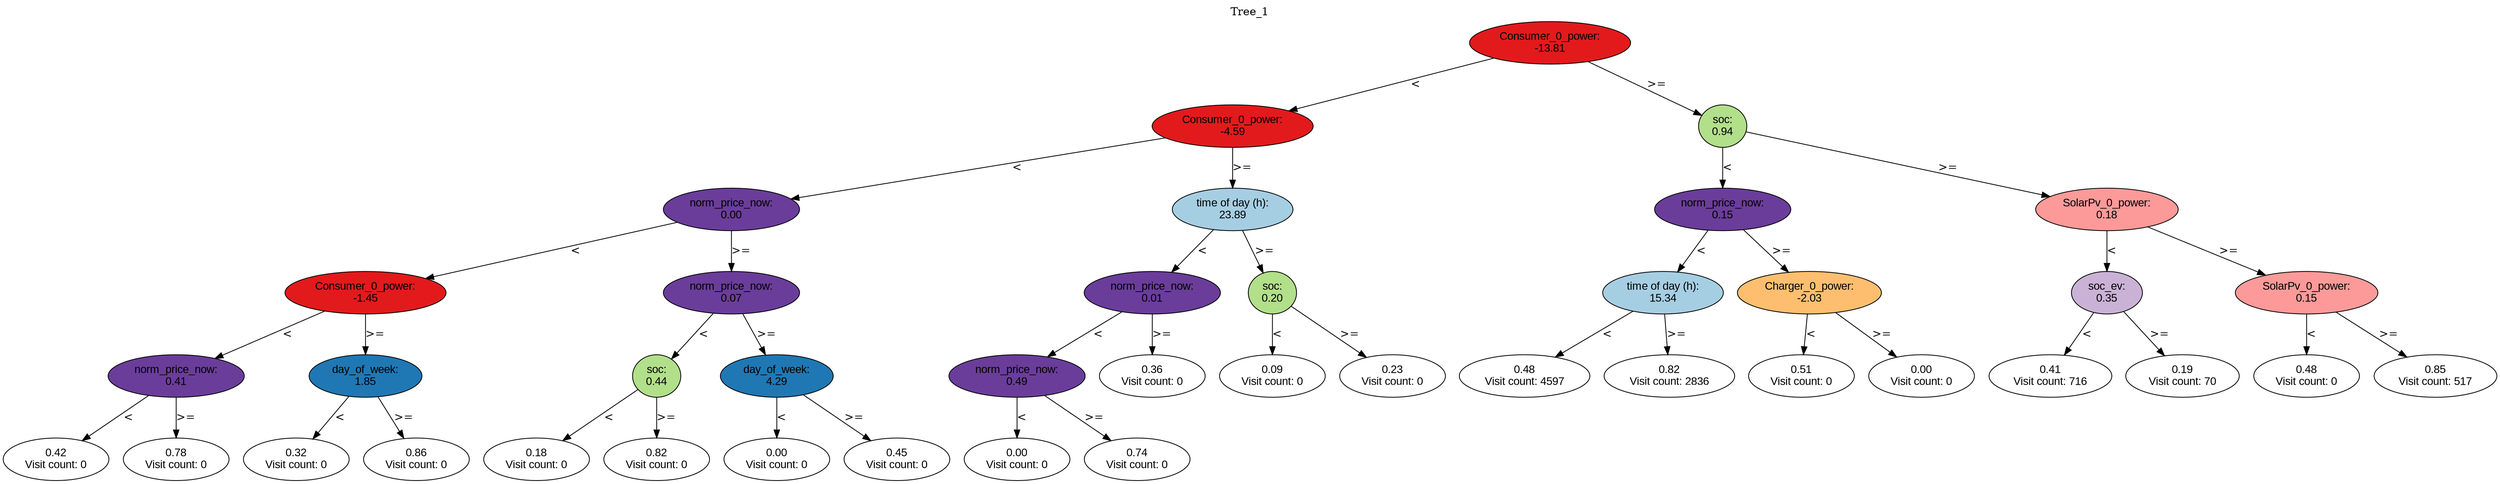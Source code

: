 digraph BST {
    node [fontname="Arial" style=filled colorscheme=paired12];
    0 [ label = "Consumer_0_power:
-13.81" fillcolor=6];
    1 [ label = "Consumer_0_power:
-4.59" fillcolor=6];
    2 [ label = "norm_price_now:
0.00" fillcolor=10];
    3 [ label = "Consumer_0_power:
-1.45" fillcolor=6];
    4 [ label = "norm_price_now:
0.41" fillcolor=10];
    5 [ label = "0.42
Visit count: 0" fillcolor=white];
    6 [ label = "0.78
Visit count: 0" fillcolor=white];
    7 [ label = "day_of_week:
1.85" fillcolor=2];
    8 [ label = "0.32
Visit count: 0" fillcolor=white];
    9 [ label = "0.86
Visit count: 0" fillcolor=white];
    10 [ label = "norm_price_now:
0.07" fillcolor=10];
    11 [ label = "soc:
0.44" fillcolor=3];
    12 [ label = "0.18
Visit count: 0" fillcolor=white];
    13 [ label = "0.82
Visit count: 0" fillcolor=white];
    14 [ label = "day_of_week:
4.29" fillcolor=2];
    15 [ label = "0.00
Visit count: 0" fillcolor=white];
    16 [ label = "0.45
Visit count: 0" fillcolor=white];
    17 [ label = "time of day (h):
23.89" fillcolor=1];
    18 [ label = "norm_price_now:
0.01" fillcolor=10];
    19 [ label = "norm_price_now:
0.49" fillcolor=10];
    20 [ label = "0.00
Visit count: 0" fillcolor=white];
    21 [ label = "0.74
Visit count: 0" fillcolor=white];
    22 [ label = "0.36
Visit count: 0" fillcolor=white];
    23 [ label = "soc:
0.20" fillcolor=3];
    24 [ label = "0.09
Visit count: 0" fillcolor=white];
    25 [ label = "0.23
Visit count: 0" fillcolor=white];
    26 [ label = "soc:
0.94" fillcolor=3];
    27 [ label = "norm_price_now:
0.15" fillcolor=10];
    28 [ label = "time of day (h):
15.34" fillcolor=1];
    29 [ label = "0.48
Visit count: 4597" fillcolor=white];
    30 [ label = "0.82
Visit count: 2836" fillcolor=white];
    31 [ label = "Charger_0_power:
-2.03" fillcolor=7];
    32 [ label = "0.51
Visit count: 0" fillcolor=white];
    33 [ label = "0.00
Visit count: 0" fillcolor=white];
    34 [ label = "SolarPv_0_power:
0.18" fillcolor=5];
    35 [ label = "soc_ev:
0.35" fillcolor=9];
    36 [ label = "0.41
Visit count: 716" fillcolor=white];
    37 [ label = "0.19
Visit count: 70" fillcolor=white];
    38 [ label = "SolarPv_0_power:
0.15" fillcolor=5];
    39 [ label = "0.48
Visit count: 0" fillcolor=white];
    40 [ label = "0.85
Visit count: 517" fillcolor=white];

    0  -> 1[ label = "<"];
    0  -> 26[ label = ">="];
    1  -> 2[ label = "<"];
    1  -> 17[ label = ">="];
    2  -> 3[ label = "<"];
    2  -> 10[ label = ">="];
    3  -> 4[ label = "<"];
    3  -> 7[ label = ">="];
    4  -> 5[ label = "<"];
    4  -> 6[ label = ">="];
    7  -> 8[ label = "<"];
    7  -> 9[ label = ">="];
    10  -> 11[ label = "<"];
    10  -> 14[ label = ">="];
    11  -> 12[ label = "<"];
    11  -> 13[ label = ">="];
    14  -> 15[ label = "<"];
    14  -> 16[ label = ">="];
    17  -> 18[ label = "<"];
    17  -> 23[ label = ">="];
    18  -> 19[ label = "<"];
    18  -> 22[ label = ">="];
    19  -> 20[ label = "<"];
    19  -> 21[ label = ">="];
    23  -> 24[ label = "<"];
    23  -> 25[ label = ">="];
    26  -> 27[ label = "<"];
    26  -> 34[ label = ">="];
    27  -> 28[ label = "<"];
    27  -> 31[ label = ">="];
    28  -> 29[ label = "<"];
    28  -> 30[ label = ">="];
    31  -> 32[ label = "<"];
    31  -> 33[ label = ">="];
    34  -> 35[ label = "<"];
    34  -> 38[ label = ">="];
    35  -> 36[ label = "<"];
    35  -> 37[ label = ">="];
    38  -> 39[ label = "<"];
    38  -> 40[ label = ">="];

    labelloc="t";
    label="Tree_1";
}